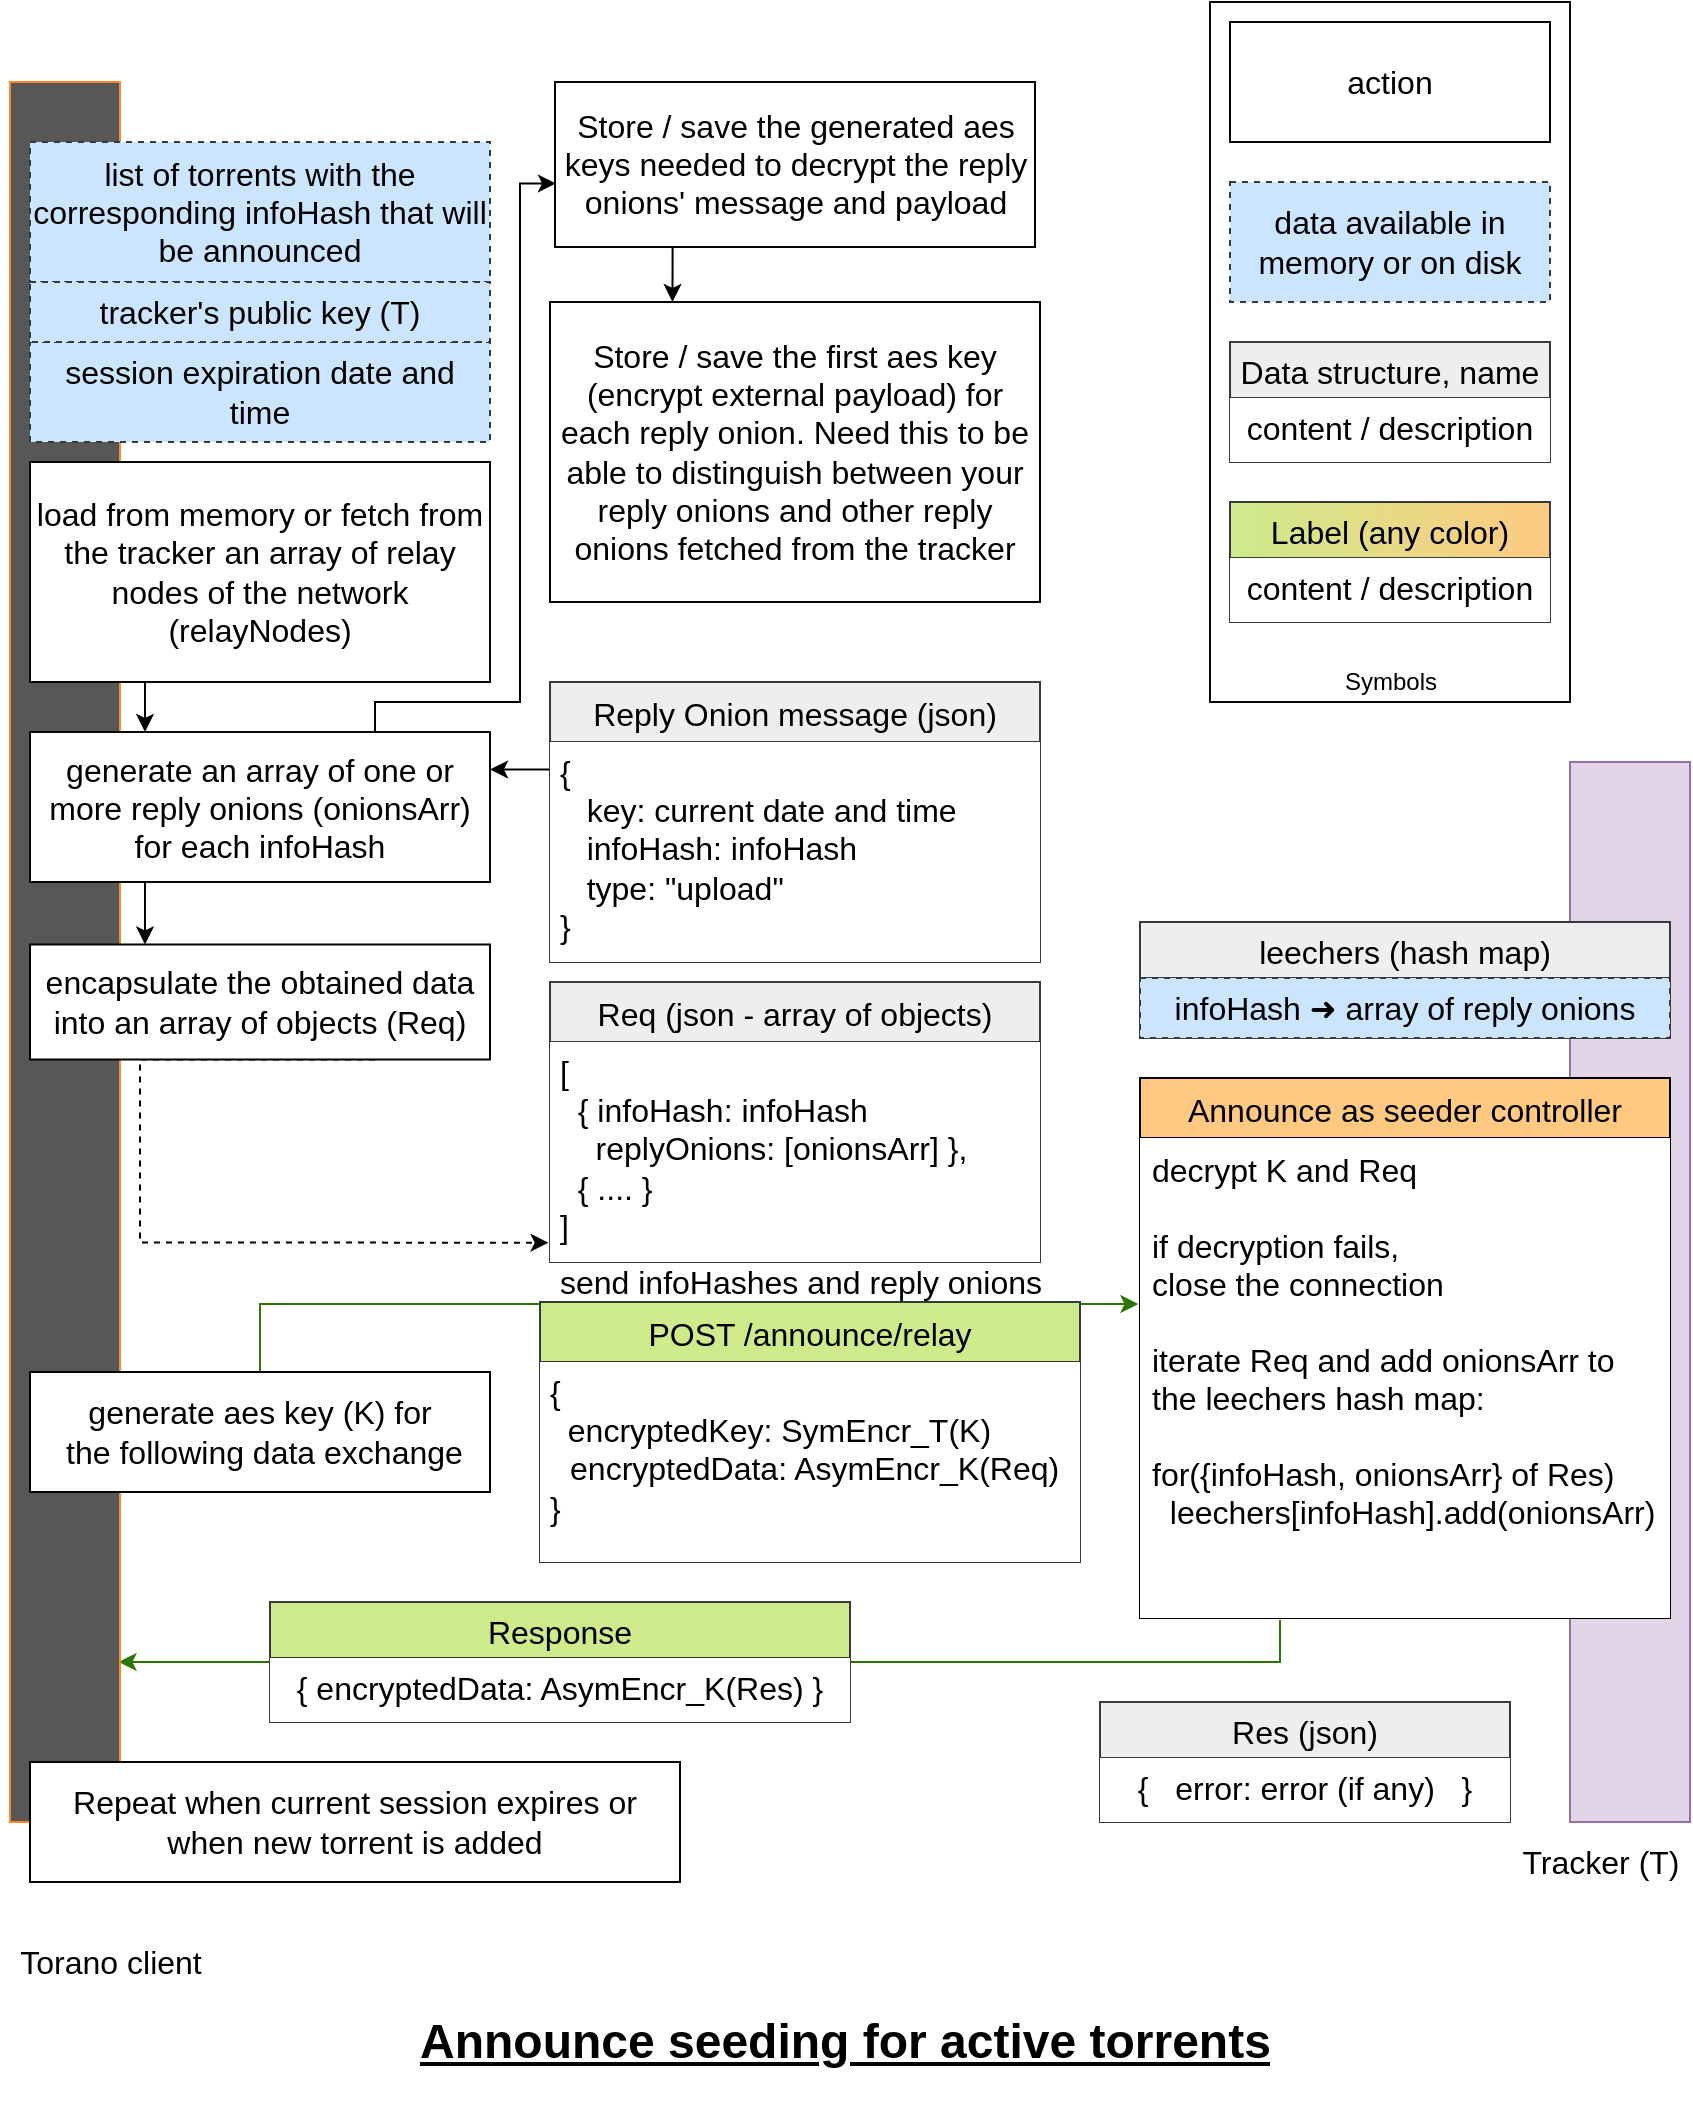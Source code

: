 <mxfile version="19.0.3" type="device"><diagram id="BzUFFizU8-wW_hmCJIyQ" name="Page-1"><mxGraphModel dx="1363" dy="905" grid="1" gridSize="10" guides="1" tooltips="1" connect="1" arrows="1" fold="1" page="1" pageScale="1" pageWidth="850" pageHeight="1100" math="0" shadow="0"><root><mxCell id="0"/><mxCell id="1" parent="0"/><mxCell id="Axl-GgnrVrnkgMc0KHxp-85" style="edgeStyle=orthogonalEdgeStyle;rounded=0;orthogonalLoop=1;jettySize=auto;html=1;entryX=0.987;entryY=0.908;entryDx=0;entryDy=0;entryPerimeter=0;strokeColor=#2D7600;" parent="1" target="PHUq9M7F-iocGRsVr-AD-3" edge="1"><mxGeometry relative="1" as="geometry"><mxPoint x="640" y="859" as="sourcePoint"/><mxPoint x="614.605" y="1040" as="targetPoint"/><Array as="points"><mxPoint x="640" y="859"/><mxPoint x="640" y="870"/></Array></mxGeometry></mxCell><mxCell id="PHUq9M7F-iocGRsVr-AD-2" value="&lt;h1&gt;&lt;u&gt;Announce seeding for active torrents&lt;/u&gt;&lt;/h1&gt;&lt;span style=&quot;background-color: initial;&quot;&gt;&lt;br&gt;&lt;/span&gt;" style="text;html=1;strokeColor=none;fillColor=none;spacing=5;spacingTop=-20;whiteSpace=wrap;overflow=hidden;rounded=0;" parent="1" vertex="1"><mxGeometry x="205" y="1050" width="440" height="50" as="geometry"/></mxCell><mxCell id="PHUq9M7F-iocGRsVr-AD-3" value="" style="rounded=0;whiteSpace=wrap;html=1;fillColor=#575757;gradientColor=none;strokeColor=#FF8826;" parent="1" vertex="1"><mxGeometry x="5" y="90" width="55" height="870" as="geometry"/></mxCell><mxCell id="PHUq9M7F-iocGRsVr-AD-5" value="" style="rounded=0;whiteSpace=wrap;html=1;fillColor=#e1d5e7;strokeColor=#9673a6;" parent="1" vertex="1"><mxGeometry x="785" y="430" width="60" height="530" as="geometry"/></mxCell><mxCell id="PHUq9M7F-iocGRsVr-AD-6" value="&lt;font style=&quot;font-size: 16px;&quot;&gt;Tracker (T)&lt;br&gt;&lt;/font&gt;" style="text;html=1;align=center;verticalAlign=middle;resizable=0;points=[];autosize=1;strokeColor=none;fillColor=none;" parent="1" vertex="1"><mxGeometry x="755" y="970" width="90" height="20" as="geometry"/></mxCell><mxCell id="Axl-GgnrVrnkgMc0KHxp-44" style="edgeStyle=orthogonalEdgeStyle;rounded=0;orthogonalLoop=1;jettySize=auto;html=1;exitX=0.25;exitY=1;exitDx=0;exitDy=0;entryX=0.25;entryY=0;entryDx=0;entryDy=0;" parent="1" source="PHUq9M7F-iocGRsVr-AD-17" target="PHUq9M7F-iocGRsVr-AD-26" edge="1"><mxGeometry relative="1" as="geometry"/></mxCell><mxCell id="Axl-GgnrVrnkgMc0KHxp-65" style="edgeStyle=orthogonalEdgeStyle;rounded=0;orthogonalLoop=1;jettySize=auto;html=1;exitX=0.75;exitY=0;exitDx=0;exitDy=0;entryX=0.002;entryY=0.615;entryDx=0;entryDy=0;strokeColor=#000000;entryPerimeter=0;" parent="1" source="PHUq9M7F-iocGRsVr-AD-17" target="Axl-GgnrVrnkgMc0KHxp-64" edge="1"><mxGeometry relative="1" as="geometry"><Array as="points"><mxPoint x="188" y="400"/><mxPoint x="260" y="400"/><mxPoint x="260" y="141"/></Array></mxGeometry></mxCell><mxCell id="PHUq9M7F-iocGRsVr-AD-17" value="&lt;font style=&quot;font-size: 16px;&quot;&gt;generate an array of one or more reply onions (onionsArr) for each infoHash&lt;/font&gt;" style="rounded=0;whiteSpace=wrap;html=1;fillColor=default;strokeColor=#0D0702;" parent="1" vertex="1"><mxGeometry x="15" y="415" width="230" height="75" as="geometry"/></mxCell><mxCell id="PHUq9M7F-iocGRsVr-AD-18" value="Announce as seeder controller" style="swimlane;fontStyle=0;childLayout=stackLayout;horizontal=1;startSize=30;horizontalStack=0;resizeParent=1;resizeParentMax=0;resizeLast=0;collapsible=1;marginBottom=0;rounded=0;fontSize=16;fontColor=default;strokeColor=#000000;fillColor=#FFC982;" parent="1" vertex="1"><mxGeometry x="570" y="588" width="265" height="270" as="geometry"/></mxCell><mxCell id="PHUq9M7F-iocGRsVr-AD-93" value="decrypt K and Req&#10;&#10;if decryption fails, &#10;close the connection&#10;&#10;iterate Req and add onionsArr to&#10;the leechers hash map:&#10;&#10;for({infoHash, onionsArr} of Res) &#10;  leechers[infoHash].add(onionsArr)&#10;" style="text;strokeColor=none;fillColor=default;align=left;verticalAlign=top;spacingLeft=4;spacingRight=4;overflow=hidden;points=[[0,0.5],[1,0.5]];portConstraint=eastwest;rotatable=0;rounded=0;fontSize=16;fontColor=#000000;dashed=1;dashPattern=1 1;" parent="PHUq9M7F-iocGRsVr-AD-18" vertex="1"><mxGeometry y="30" width="265" height="240" as="geometry"/></mxCell><mxCell id="PHUq9M7F-iocGRsVr-AD-24" value="&lt;font style=&quot;font-size: 16px;&quot;&gt;list of torrents with the corresponding infoHash that will be announced&lt;br&gt;&lt;/font&gt;" style="rounded=0;whiteSpace=wrap;html=1;fillColor=#cce5ff;strokeColor=#36393d;dashed=1;strokeWidth=1;" parent="1" vertex="1"><mxGeometry x="15" y="120" width="230" height="70" as="geometry"/></mxCell><mxCell id="Axl-GgnrVrnkgMc0KHxp-48" style="edgeStyle=orthogonalEdgeStyle;rounded=0;orthogonalLoop=1;jettySize=auto;html=1;exitX=0.75;exitY=1;exitDx=0;exitDy=0;dashed=1;entryX=-0.003;entryY=0.912;entryDx=0;entryDy=0;entryPerimeter=0;" parent="1" source="PHUq9M7F-iocGRsVr-AD-26" target="PHUq9M7F-iocGRsVr-AD-92" edge="1"><mxGeometry relative="1" as="geometry"><mxPoint x="270" y="590" as="targetPoint"/><Array as="points"><mxPoint x="70" y="579"/><mxPoint x="70" y="670"/></Array></mxGeometry></mxCell><mxCell id="PHUq9M7F-iocGRsVr-AD-26" value="&lt;span style=&quot;font-size: 16px;&quot;&gt;encapsulate the obtained data into an array of objects (Req)&lt;/span&gt;" style="rounded=0;whiteSpace=wrap;html=1;fillColor=default;strokeColor=#050301;" parent="1" vertex="1"><mxGeometry x="15" y="521.25" width="230" height="57.5" as="geometry"/></mxCell><mxCell id="Axl-GgnrVrnkgMc0KHxp-82" style="edgeStyle=orthogonalEdgeStyle;rounded=0;orthogonalLoop=1;jettySize=auto;html=1;exitX=0.5;exitY=0;exitDx=0;exitDy=0;entryX=-0.003;entryY=0.346;entryDx=0;entryDy=0;entryPerimeter=0;strokeColor=#2D7600;" parent="1" source="PHUq9M7F-iocGRsVr-AD-87" target="PHUq9M7F-iocGRsVr-AD-93" edge="1"><mxGeometry relative="1" as="geometry"/></mxCell><mxCell id="PHUq9M7F-iocGRsVr-AD-87" value="&lt;font style=&quot;font-size: 16px;&quot;&gt;generate aes key (K)&amp;nbsp;for&lt;br&gt;&amp;nbsp;the following data exchange&lt;/font&gt;" style="rounded=0;whiteSpace=wrap;html=1;fillColor=default;strokeColor=#050301;" parent="1" vertex="1"><mxGeometry x="15" y="735" width="230" height="60" as="geometry"/></mxCell><mxCell id="PHUq9M7F-iocGRsVr-AD-89" value="&lt;font style=&quot;font-size: 16px;&quot;&gt;Torano client&lt;br&gt;&lt;/font&gt;" style="text;html=1;align=center;verticalAlign=middle;resizable=0;points=[];autosize=1;strokeColor=none;fillColor=none;" parent="1" vertex="1"><mxGeometry y="1020" width="110" height="20" as="geometry"/></mxCell><mxCell id="PHUq9M7F-iocGRsVr-AD-91" value="Req (json - array of objects)" style="swimlane;fontStyle=0;childLayout=stackLayout;horizontal=1;startSize=30;horizontalStack=0;resizeParent=1;resizeParentMax=0;resizeLast=0;collapsible=1;marginBottom=0;rounded=0;fontSize=16;strokeColor=#36393d;fillColor=#eeeeee;" parent="1" vertex="1"><mxGeometry x="275" y="540" width="245" height="140" as="geometry"/></mxCell><mxCell id="PHUq9M7F-iocGRsVr-AD-92" value="&lt;h1&gt;&lt;/h1&gt;&lt;span style=&quot;font-size: 16px;&quot;&gt;[ &lt;br&gt;&amp;nbsp; { infoHash: infoHash&lt;br&gt;&amp;nbsp; &amp;nbsp; replyOnions: [&lt;/span&gt;&lt;span style=&quot;font-size: 16px; text-align: center;&quot;&gt;onionsArr&lt;/span&gt;&lt;span style=&quot;font-size: 16px;&quot;&gt;] },&lt;br&gt;&amp;nbsp; { .... }&lt;br&gt;]&lt;/span&gt;&lt;span style=&quot;background-color: initial;&quot;&gt;&lt;br&gt;&lt;/span&gt;" style="text;html=1;strokeColor=none;fillColor=default;spacing=5;spacingTop=-20;whiteSpace=wrap;overflow=hidden;rounded=0;" parent="PHUq9M7F-iocGRsVr-AD-91" vertex="1"><mxGeometry y="30" width="245" height="110" as="geometry"/></mxCell><mxCell id="Axl-GgnrVrnkgMc0KHxp-7" style="edgeStyle=orthogonalEdgeStyle;rounded=0;orthogonalLoop=1;jettySize=auto;html=1;exitX=0.25;exitY=1;exitDx=0;exitDy=0;entryX=0.25;entryY=0;entryDx=0;entryDy=0;" parent="1" source="Axl-GgnrVrnkgMc0KHxp-2" target="PHUq9M7F-iocGRsVr-AD-17" edge="1"><mxGeometry relative="1" as="geometry"/></mxCell><mxCell id="Axl-GgnrVrnkgMc0KHxp-2" value="&lt;span style=&quot;font-size: 16px;&quot;&gt;load from memory or fetch from the tracker an array of relay nodes of the network (relayNodes)&lt;/span&gt;" style="rounded=0;whiteSpace=wrap;html=1;fillColor=default;strokeColor=#0D0702;" parent="1" vertex="1"><mxGeometry x="15" y="280" width="230" height="110" as="geometry"/></mxCell><mxCell id="Axl-GgnrVrnkgMc0KHxp-9" style="edgeStyle=orthogonalEdgeStyle;rounded=0;orthogonalLoop=1;jettySize=auto;html=1;exitX=0.25;exitY=1;exitDx=0;exitDy=0;entryX=1;entryY=0.25;entryDx=0;entryDy=0;" parent="1" source="Axl-GgnrVrnkgMc0KHxp-4" target="PHUq9M7F-iocGRsVr-AD-17" edge="1"><mxGeometry relative="1" as="geometry"><Array as="points"><mxPoint x="338" y="400"/><mxPoint x="338" y="400"/><mxPoint x="338" y="434"/></Array></mxGeometry></mxCell><mxCell id="Axl-GgnrVrnkgMc0KHxp-4" value="Reply Onion message (json)" style="swimlane;fontStyle=0;childLayout=stackLayout;horizontal=1;startSize=30;horizontalStack=0;resizeParent=1;resizeParentMax=0;resizeLast=0;collapsible=1;marginBottom=0;rounded=0;fontSize=16;strokeColor=#36393d;fillColor=#eeeeee;" parent="1" vertex="1"><mxGeometry x="275" y="390" width="245" height="140" as="geometry"/></mxCell><mxCell id="Axl-GgnrVrnkgMc0KHxp-5" value="&lt;h1&gt;&lt;/h1&gt;&lt;span style=&quot;font-size: 16px;&quot;&gt;{&amp;nbsp; &lt;br&gt;&amp;nbsp; &amp;nbsp;key: current date and time&lt;br&gt;&amp;nbsp; &amp;nbsp;&lt;/span&gt;&lt;span style=&quot;font-size: 16px; text-align: center;&quot;&gt;infoHash&lt;/span&gt;&lt;span style=&quot;font-size: 16px;&quot;&gt;:&amp;nbsp;&lt;/span&gt;&lt;span style=&quot;font-size: 16px; text-align: center;&quot;&gt;infoHash&amp;nbsp;&lt;/span&gt;&lt;span style=&quot;font-size: 16px;&quot;&gt;&lt;br&gt;&amp;nbsp; &amp;nbsp;type: &quot;upload&quot;&lt;/span&gt;&lt;span style=&quot;font-size: 16px;&quot;&gt;&lt;br&gt;}&lt;/span&gt;&lt;span style=&quot;background-color: initial;&quot;&gt;&lt;br&gt;&lt;/span&gt;" style="text;html=1;strokeColor=none;fillColor=default;spacing=5;spacingTop=-20;whiteSpace=wrap;overflow=hidden;rounded=0;" parent="Axl-GgnrVrnkgMc0KHxp-4" vertex="1"><mxGeometry y="30" width="245" height="110" as="geometry"/></mxCell><mxCell id="Axl-GgnrVrnkgMc0KHxp-8" value="&lt;font style=&quot;font-size: 16px;&quot;&gt;session expiration date and time&lt;br&gt;&lt;/font&gt;" style="rounded=0;whiteSpace=wrap;html=1;fillColor=#cce5ff;strokeColor=#36393d;dashed=1;strokeWidth=1;" parent="1" vertex="1"><mxGeometry x="15" y="220" width="230" height="50" as="geometry"/></mxCell><mxCell id="Axl-GgnrVrnkgMc0KHxp-19" value="leechers (hash map)" style="swimlane;fontStyle=0;childLayout=stackLayout;horizontal=1;startSize=28;horizontalStack=0;resizeParent=1;resizeParentMax=0;resizeLast=0;collapsible=1;marginBottom=0;rounded=0;fontSize=16;fillColor=#eeeeee;strokeColor=#36393d;" parent="1" vertex="1"><mxGeometry x="570" y="510" width="265" height="58" as="geometry"/></mxCell><mxCell id="Axl-GgnrVrnkgMc0KHxp-21" value="&lt;font style=&quot;font-size: 16px;&quot;&gt;infoHash&amp;nbsp;➜ array of reply onions&lt;br&gt;&lt;/font&gt;" style="rounded=0;whiteSpace=wrap;html=1;fillColor=#cce5ff;strokeColor=#36393d;dashed=1;strokeWidth=1;" parent="Axl-GgnrVrnkgMc0KHxp-19" vertex="1"><mxGeometry y="28" width="265" height="30" as="geometry"/></mxCell><mxCell id="Axl-GgnrVrnkgMc0KHxp-29" value="&lt;font style=&quot;font-size: 16px;&quot;&gt;tracker's public key (T)&lt;br&gt;&lt;/font&gt;" style="rounded=0;whiteSpace=wrap;html=1;fillColor=#cce5ff;strokeColor=#36393d;dashed=1;strokeWidth=1;" parent="1" vertex="1"><mxGeometry x="15" y="190" width="230" height="30" as="geometry"/></mxCell><mxCell id="Axl-GgnrVrnkgMc0KHxp-53" value="&lt;font style=&quot;font-size: 16px;&quot;&gt;send infoHashes and reply onions&lt;br&gt;&lt;/font&gt;" style="text;html=1;align=center;verticalAlign=middle;resizable=0;points=[];autosize=1;strokeColor=none;fillColor=none;" parent="1" vertex="1"><mxGeometry x="270" y="680" width="260" height="20" as="geometry"/></mxCell><mxCell id="cQqk7alBsWPX2GBjEicb-4" style="edgeStyle=orthogonalEdgeStyle;rounded=0;orthogonalLoop=1;jettySize=auto;html=1;exitX=0.25;exitY=1;exitDx=0;exitDy=0;entryX=0.25;entryY=0;entryDx=0;entryDy=0;" edge="1" parent="1" source="Axl-GgnrVrnkgMc0KHxp-64" target="cQqk7alBsWPX2GBjEicb-3"><mxGeometry relative="1" as="geometry"/></mxCell><mxCell id="Axl-GgnrVrnkgMc0KHxp-64" value="&lt;font style=&quot;font-size: 16px;&quot;&gt;Store / save the generated aes keys needed to decrypt the reply onions' message and payload&lt;br&gt;&lt;/font&gt;" style="rounded=0;whiteSpace=wrap;html=1;fillColor=default;strokeColor=#050301;" parent="1" vertex="1"><mxGeometry x="277.5" y="90" width="240" height="82.5" as="geometry"/></mxCell><mxCell id="Axl-GgnrVrnkgMc0KHxp-59" value="Response" style="swimlane;fontStyle=0;childLayout=stackLayout;horizontal=1;startSize=28;horizontalStack=0;resizeParent=1;resizeParentMax=0;resizeLast=0;collapsible=1;marginBottom=0;rounded=0;fontSize=16;fillColor=#cdeb8b;strokeColor=#36393d;gradientDirection=east;" parent="1" vertex="1"><mxGeometry x="135" y="850" width="290" height="60" as="geometry"/></mxCell><mxCell id="Axl-GgnrVrnkgMc0KHxp-60" value="&lt;h1&gt;&lt;/h1&gt;&lt;span style=&quot;background-color: initial; font-size: 16px;&quot;&gt;&lt;div style=&quot;&quot;&gt;{ encryptedData: AsymEncr_K(Res) }&lt;/div&gt;&lt;/span&gt;" style="text;html=1;strokeColor=none;fillColor=default;spacing=5;spacingTop=-20;whiteSpace=wrap;overflow=hidden;rounded=0;align=center;" parent="Axl-GgnrVrnkgMc0KHxp-59" vertex="1"><mxGeometry y="28" width="290" height="32" as="geometry"/></mxCell><mxCell id="Axl-GgnrVrnkgMc0KHxp-12" value="" style="rounded=0;whiteSpace=wrap;html=1;fillColor=default;strokeColor=#0D0702;" parent="1" vertex="1"><mxGeometry x="605" y="50" width="180" height="350" as="geometry"/></mxCell><mxCell id="Axl-GgnrVrnkgMc0KHxp-13" value="&lt;font style=&quot;font-size: 16px;&quot;&gt;data&amp;nbsp;&lt;span&gt;&lt;span data-dobid=&quot;hdw&quot;&gt;available in memory or on disk&lt;/span&gt;&lt;/span&gt;&lt;br&gt;&lt;/font&gt;" style="rounded=0;whiteSpace=wrap;html=1;fillColor=#cce5ff;strokeColor=#36393d;dashed=1;strokeWidth=1;" parent="1" vertex="1"><mxGeometry x="615" y="140" width="160" height="60" as="geometry"/></mxCell><mxCell id="Axl-GgnrVrnkgMc0KHxp-17" value="Data structure, name" style="swimlane;fontStyle=0;childLayout=stackLayout;horizontal=1;startSize=28;horizontalStack=0;resizeParent=1;resizeParentMax=0;resizeLast=0;collapsible=1;marginBottom=0;rounded=0;fontSize=16;fillColor=#eeeeee;strokeColor=#36393d;" parent="1" vertex="1"><mxGeometry x="615" y="220" width="160" height="60" as="geometry"/></mxCell><mxCell id="Axl-GgnrVrnkgMc0KHxp-18" value="&lt;h1&gt;&lt;/h1&gt;&lt;span style=&quot;background-color: initial;&quot;&gt;&lt;div style=&quot;&quot;&gt;&lt;span style=&quot;font-size: 16px; background-color: initial;&quot;&gt;content / description&lt;/span&gt;&lt;/div&gt;&lt;/span&gt;" style="text;html=1;strokeColor=none;fillColor=default;spacing=5;spacingTop=-20;whiteSpace=wrap;overflow=hidden;rounded=0;align=center;" parent="Axl-GgnrVrnkgMc0KHxp-17" vertex="1"><mxGeometry y="28" width="160" height="32" as="geometry"/></mxCell><mxCell id="Axl-GgnrVrnkgMc0KHxp-22" value="Label (any color)" style="swimlane;fontStyle=0;childLayout=stackLayout;horizontal=1;startSize=28;horizontalStack=0;resizeParent=1;resizeParentMax=0;resizeLast=0;collapsible=1;marginBottom=0;rounded=0;fontSize=16;fillColor=#cdeb8b;strokeColor=#36393d;gradientColor=#FFC982;gradientDirection=east;" parent="1" vertex="1"><mxGeometry x="615" y="300" width="160" height="60" as="geometry"/></mxCell><mxCell id="Axl-GgnrVrnkgMc0KHxp-23" value="&lt;h1&gt;&lt;/h1&gt;&lt;span style=&quot;background-color: initial;&quot;&gt;&lt;div style=&quot;&quot;&gt;&lt;span style=&quot;font-size: 16px; background-color: initial;&quot;&gt;content / description&lt;/span&gt;&lt;/div&gt;&lt;/span&gt;" style="text;html=1;strokeColor=none;fillColor=default;spacing=5;spacingTop=-20;whiteSpace=wrap;overflow=hidden;rounded=0;align=center;" parent="Axl-GgnrVrnkgMc0KHxp-22" vertex="1"><mxGeometry y="28" width="160" height="32" as="geometry"/></mxCell><mxCell id="Axl-GgnrVrnkgMc0KHxp-26" value="&lt;font style=&quot;font-size: 16px;&quot;&gt;action&lt;br&gt;&lt;/font&gt;" style="rounded=0;whiteSpace=wrap;html=1;fillColor=default;strokeColor=#050301;" parent="1" vertex="1"><mxGeometry x="615" y="60" width="160" height="60" as="geometry"/></mxCell><mxCell id="Axl-GgnrVrnkgMc0KHxp-14" value="Symbols" style="text;html=1;align=center;verticalAlign=middle;resizable=0;points=[];autosize=1;strokeColor=none;fillColor=none;" parent="1" vertex="1"><mxGeometry x="665" y="380" width="60" height="20" as="geometry"/></mxCell><mxCell id="PHUq9M7F-iocGRsVr-AD-80" value="POST /announce/relay" style="swimlane;fontStyle=0;childLayout=stackLayout;horizontal=1;startSize=30;horizontalStack=0;resizeParent=1;resizeParentMax=0;resizeLast=0;collapsible=1;marginBottom=0;rounded=0;fontSize=16;strokeColor=#36393d;fillColor=#cdeb8b;" parent="1" vertex="1"><mxGeometry x="270" y="700" width="270" height="130" as="geometry"/></mxCell><mxCell id="PHUq9M7F-iocGRsVr-AD-90" value="&lt;h1&gt;&lt;/h1&gt;&lt;span style=&quot;font-size: 16px;&quot;&gt;{&lt;/span&gt;&lt;br style=&quot;padding: 0px; margin: 0px; font-size: 16px;&quot;&gt;&lt;span style=&quot;font-size: 16px;&quot;&gt;&amp;nbsp; encryptedKey: SymEncr_&lt;/span&gt;&lt;span style=&quot;font-size: 16px;&quot;&gt;T&lt;/span&gt;&lt;span style=&quot;font-size: 16px;&quot;&gt;(K)&lt;br&gt;&lt;/span&gt;&amp;nbsp; &amp;nbsp;&lt;span style=&quot;font-size: 16px;&quot;&gt;encryptedData: AsymEncr_K&lt;/span&gt;&lt;span style=&quot;font-size: 16px;&quot;&gt;(Req)&lt;/span&gt;&lt;br style=&quot;padding: 0px; margin: 0px; font-size: 16px;&quot;&gt;&lt;span style=&quot;font-size: 16px;&quot;&gt;}&lt;/span&gt;&lt;span style=&quot;background-color: initial;&quot;&gt;&lt;br&gt;&lt;/span&gt;" style="text;html=1;strokeColor=none;fillColor=default;spacing=5;spacingTop=-20;whiteSpace=wrap;overflow=hidden;rounded=0;" parent="PHUq9M7F-iocGRsVr-AD-80" vertex="1"><mxGeometry y="30" width="270" height="100" as="geometry"/></mxCell><mxCell id="Axl-GgnrVrnkgMc0KHxp-83" value="Res (json)" style="swimlane;fontStyle=0;childLayout=stackLayout;horizontal=1;startSize=28;horizontalStack=0;resizeParent=1;resizeParentMax=0;resizeLast=0;collapsible=1;marginBottom=0;rounded=0;fontSize=16;fillColor=#eeeeee;strokeColor=#36393d;gradientDirection=east;" parent="1" vertex="1"><mxGeometry x="550" y="900" width="205" height="60" as="geometry"/></mxCell><mxCell id="Axl-GgnrVrnkgMc0KHxp-84" value="&lt;h1&gt;&lt;/h1&gt;&lt;span style=&quot;background-color: initial; font-size: 16px;&quot;&gt;&lt;div style=&quot;&quot;&gt;&lt;span style=&quot;background-color: initial;&quot;&gt;{&amp;nbsp;&lt;/span&gt;&lt;span style=&quot;background-color: initial;&quot;&gt;&amp;nbsp; error: error (if any)&amp;nbsp; &amp;nbsp;}&lt;/span&gt;&lt;br&gt;&lt;/div&gt;&lt;/span&gt;" style="text;html=1;strokeColor=none;fillColor=default;spacing=5;spacingTop=-20;whiteSpace=wrap;overflow=hidden;rounded=0;align=center;" parent="Axl-GgnrVrnkgMc0KHxp-83" vertex="1"><mxGeometry y="28" width="205" height="32" as="geometry"/></mxCell><mxCell id="SSEtJ6aABX-0JQxaJhmg-4" value="&lt;span style=&quot;font-size: 16px;&quot;&gt;Repeat when current session expires or when new torrent is added&lt;/span&gt;" style="rounded=0;whiteSpace=wrap;html=1;fillColor=default;strokeColor=#050301;" parent="1" vertex="1"><mxGeometry x="15" y="930" width="325" height="60" as="geometry"/></mxCell><mxCell id="cQqk7alBsWPX2GBjEicb-3" value="&lt;font style=&quot;font-size: 16px;&quot;&gt;Store / save the first aes key (encrypt external payload) for each reply onion. Need this to be able to distinguish between your reply onions and other reply onions fetched from the tracker&lt;br&gt;&lt;/font&gt;" style="rounded=0;whiteSpace=wrap;html=1;fillColor=default;strokeColor=#050301;" vertex="1" parent="1"><mxGeometry x="275" y="200" width="245" height="150" as="geometry"/></mxCell></root></mxGraphModel></diagram></mxfile>